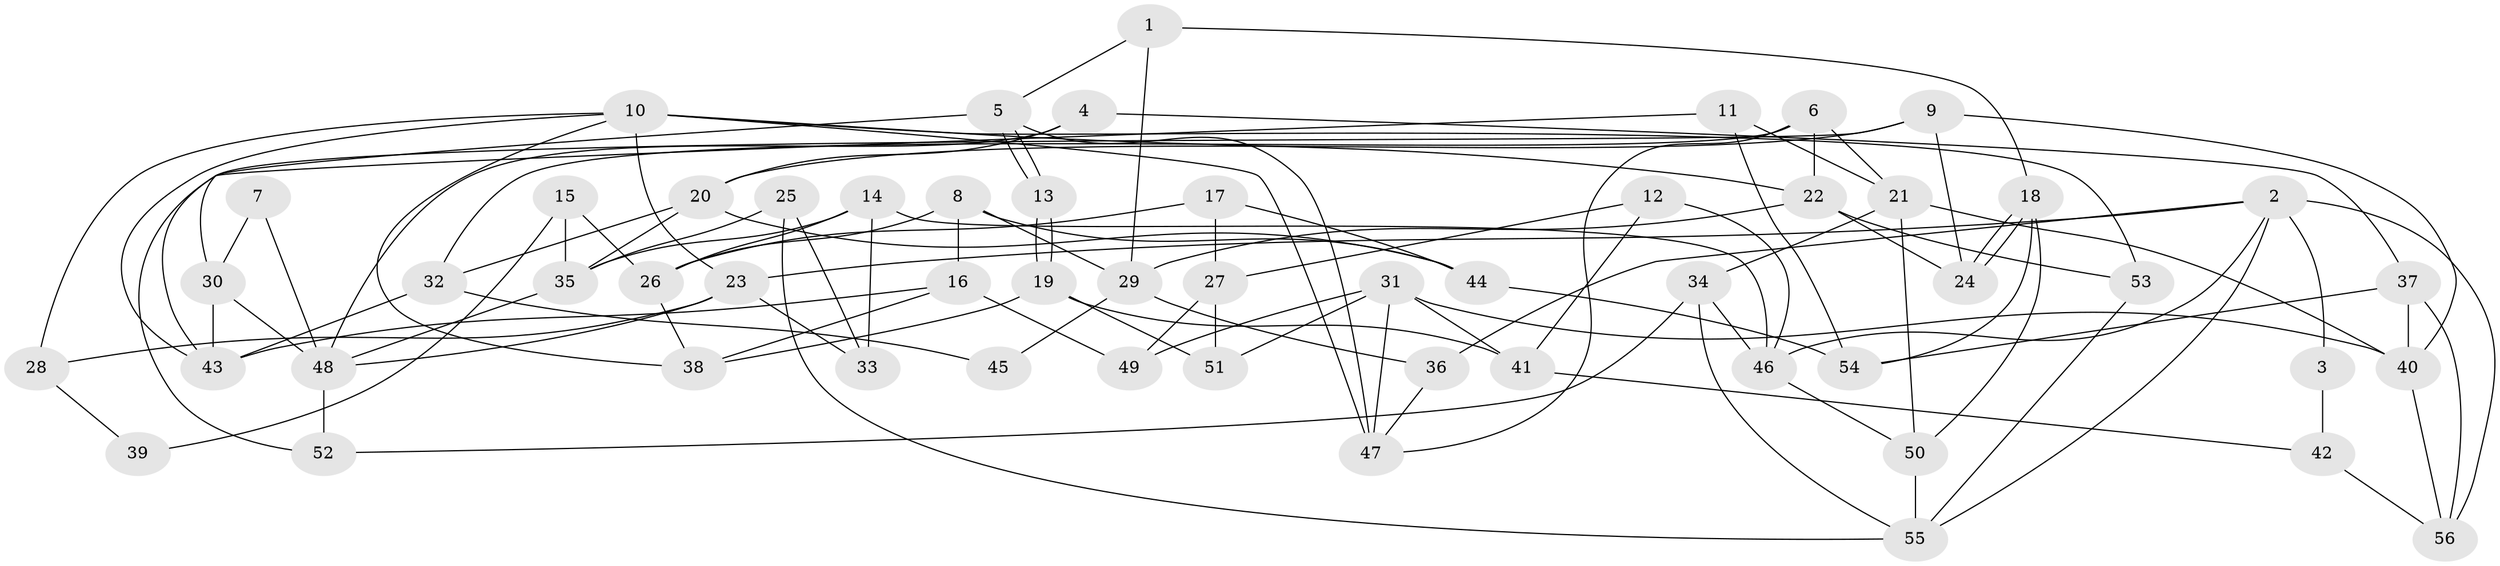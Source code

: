 // coarse degree distribution, {5: 0.13636363636363635, 3: 0.22727272727272727, 4: 0.22727272727272727, 6: 0.18181818181818182, 2: 0.045454545454545456, 7: 0.09090909090909091, 8: 0.09090909090909091}
// Generated by graph-tools (version 1.1) at 2025/52/03/04/25 21:52:39]
// undirected, 56 vertices, 112 edges
graph export_dot {
graph [start="1"]
  node [color=gray90,style=filled];
  1;
  2;
  3;
  4;
  5;
  6;
  7;
  8;
  9;
  10;
  11;
  12;
  13;
  14;
  15;
  16;
  17;
  18;
  19;
  20;
  21;
  22;
  23;
  24;
  25;
  26;
  27;
  28;
  29;
  30;
  31;
  32;
  33;
  34;
  35;
  36;
  37;
  38;
  39;
  40;
  41;
  42;
  43;
  44;
  45;
  46;
  47;
  48;
  49;
  50;
  51;
  52;
  53;
  54;
  55;
  56;
  1 -- 18;
  1 -- 5;
  1 -- 29;
  2 -- 55;
  2 -- 23;
  2 -- 3;
  2 -- 36;
  2 -- 46;
  2 -- 56;
  3 -- 42;
  4 -- 20;
  4 -- 37;
  4 -- 48;
  5 -- 13;
  5 -- 13;
  5 -- 30;
  5 -- 47;
  6 -- 32;
  6 -- 47;
  6 -- 21;
  6 -- 22;
  7 -- 48;
  7 -- 30;
  8 -- 44;
  8 -- 29;
  8 -- 16;
  8 -- 26;
  9 -- 24;
  9 -- 40;
  9 -- 20;
  9 -- 52;
  10 -- 47;
  10 -- 22;
  10 -- 23;
  10 -- 28;
  10 -- 38;
  10 -- 43;
  10 -- 53;
  11 -- 21;
  11 -- 43;
  11 -- 54;
  12 -- 27;
  12 -- 46;
  12 -- 41;
  13 -- 19;
  13 -- 19;
  14 -- 33;
  14 -- 26;
  14 -- 35;
  14 -- 46;
  15 -- 35;
  15 -- 26;
  15 -- 39;
  16 -- 38;
  16 -- 43;
  16 -- 49;
  17 -- 44;
  17 -- 26;
  17 -- 27;
  18 -- 50;
  18 -- 24;
  18 -- 24;
  18 -- 54;
  19 -- 41;
  19 -- 38;
  19 -- 51;
  20 -- 35;
  20 -- 32;
  20 -- 44;
  21 -- 50;
  21 -- 34;
  21 -- 40;
  22 -- 29;
  22 -- 24;
  22 -- 53;
  23 -- 48;
  23 -- 28;
  23 -- 33;
  25 -- 35;
  25 -- 55;
  25 -- 33;
  26 -- 38;
  27 -- 49;
  27 -- 51;
  28 -- 39;
  29 -- 36;
  29 -- 45;
  30 -- 48;
  30 -- 43;
  31 -- 51;
  31 -- 40;
  31 -- 41;
  31 -- 47;
  31 -- 49;
  32 -- 43;
  32 -- 45;
  34 -- 46;
  34 -- 52;
  34 -- 55;
  35 -- 48;
  36 -- 47;
  37 -- 40;
  37 -- 54;
  37 -- 56;
  40 -- 56;
  41 -- 42;
  42 -- 56;
  44 -- 54;
  46 -- 50;
  48 -- 52;
  50 -- 55;
  53 -- 55;
}
